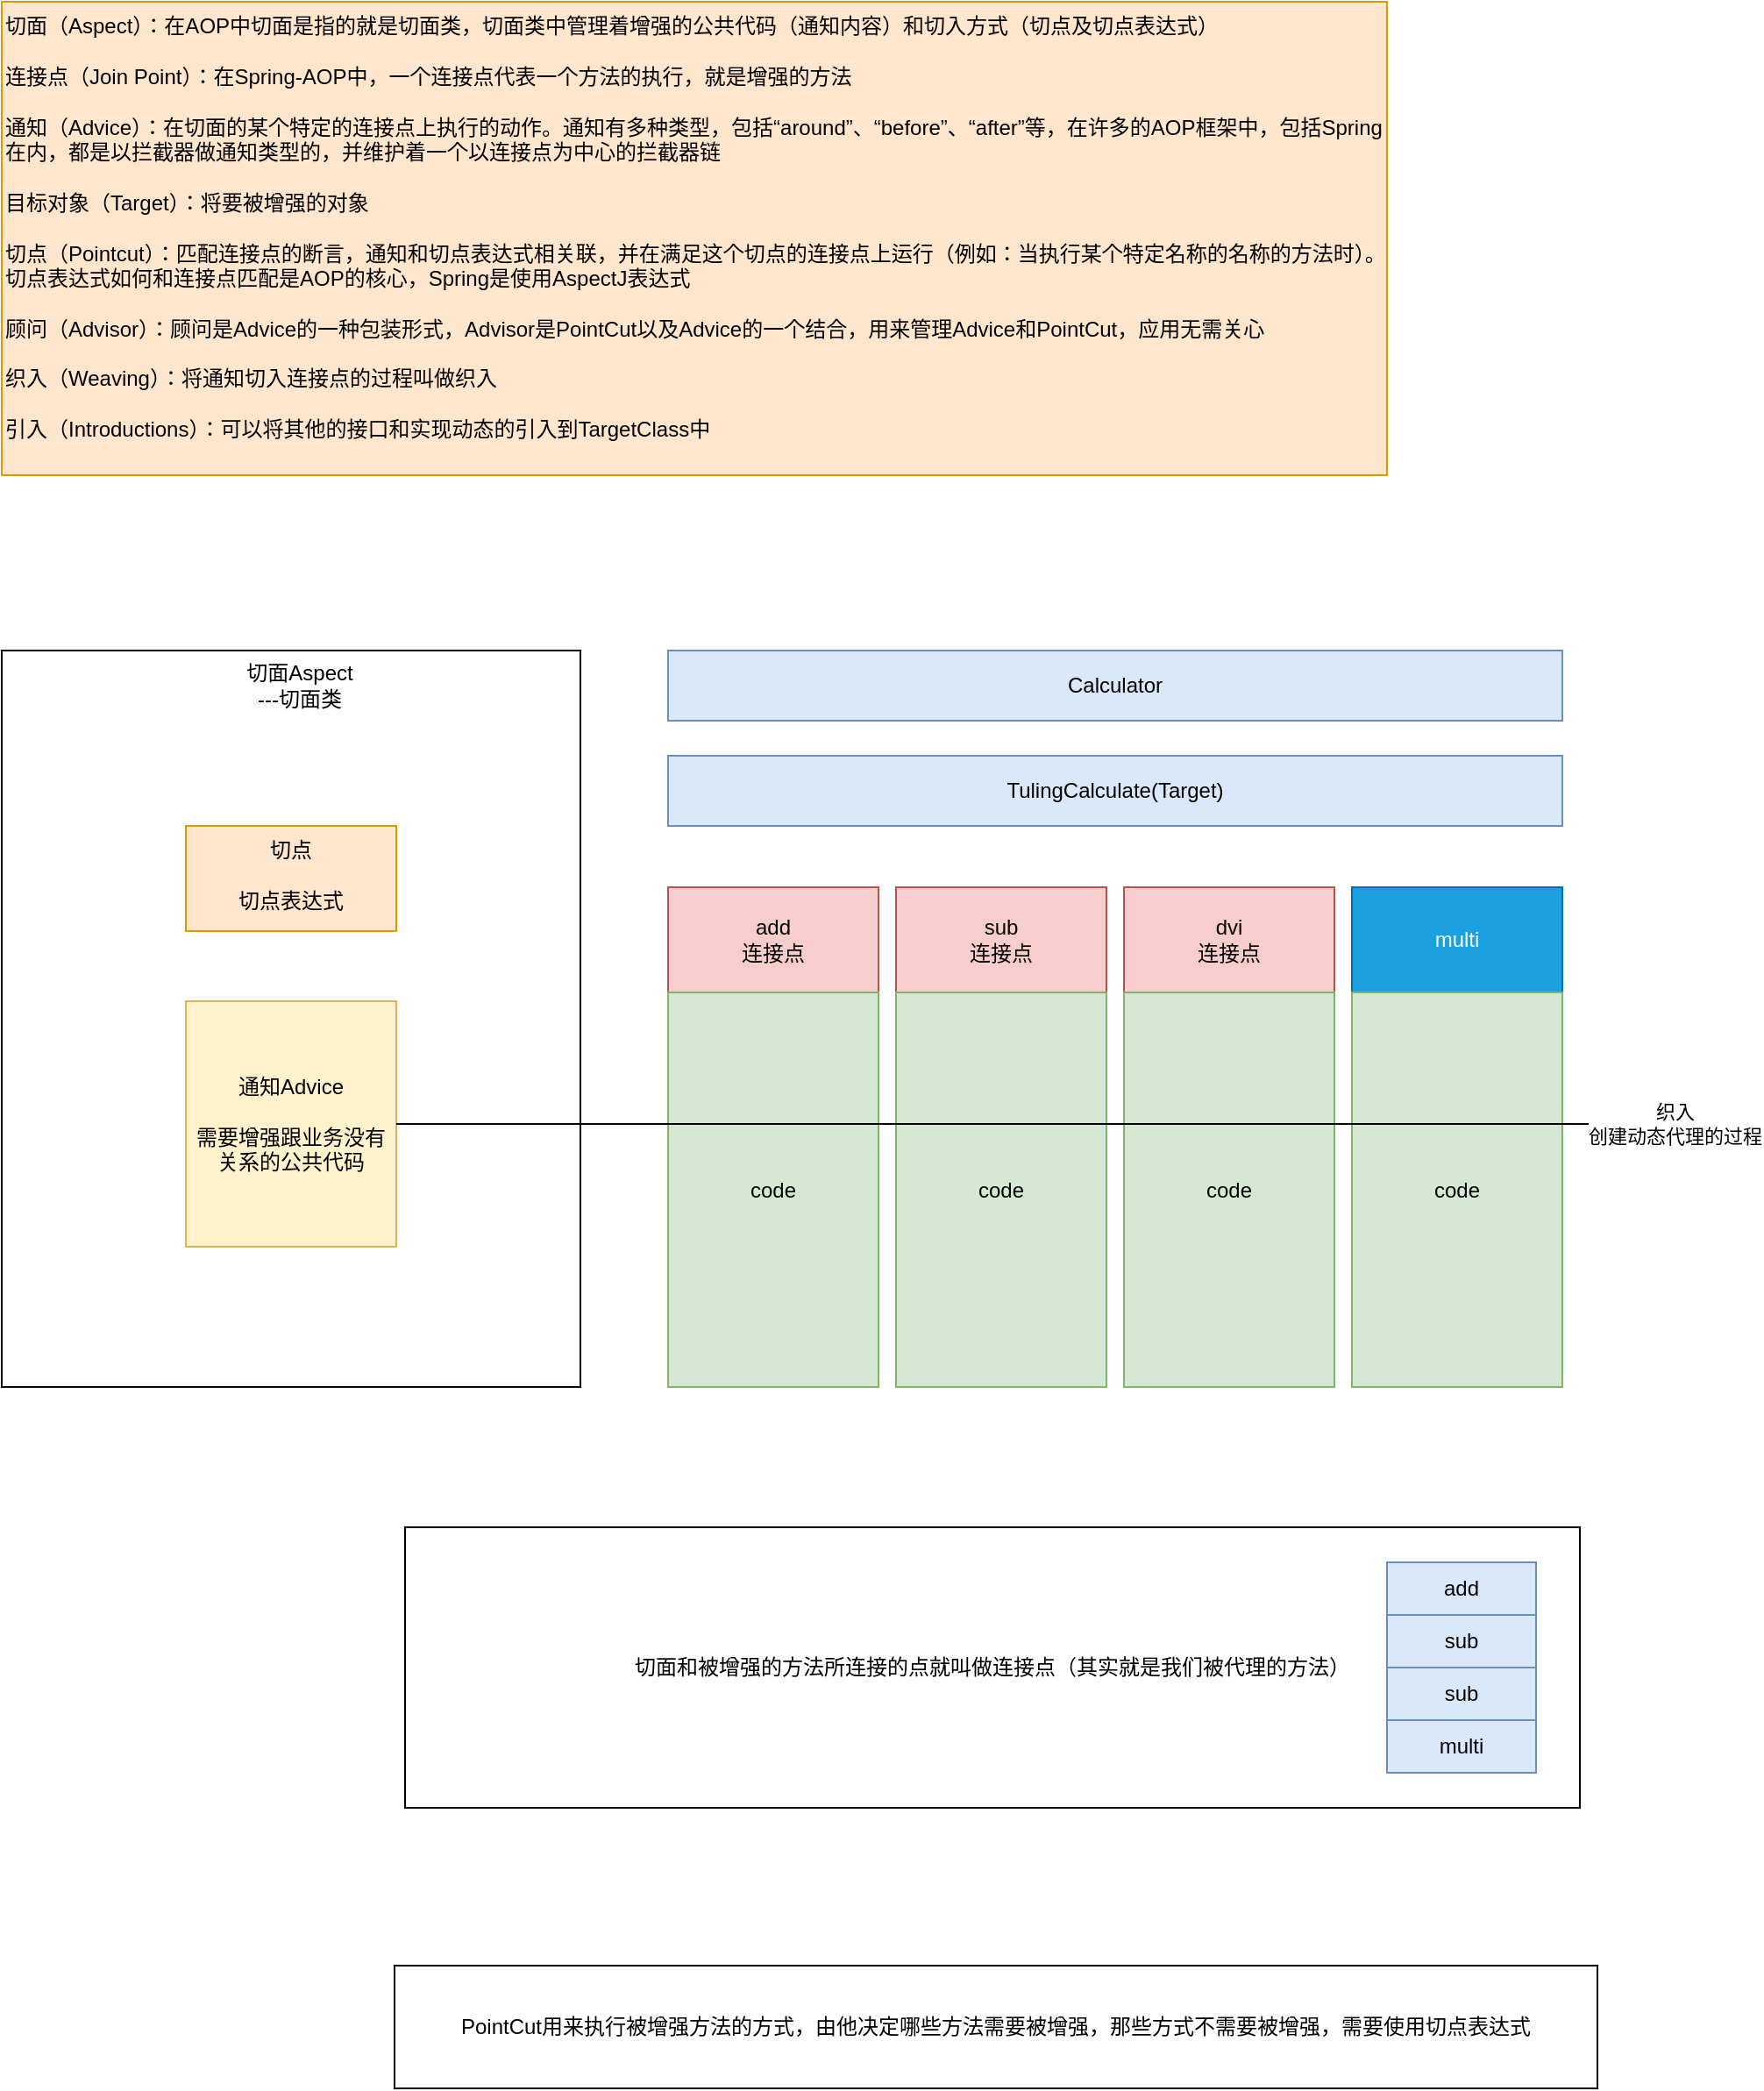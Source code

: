 <mxfile version="15.7.0" type="github">
  <diagram id="HYauXBz-CZuOpG70YTtx" name="第 1 页">
    <mxGraphModel dx="1422" dy="754" grid="1" gridSize="10" guides="1" tooltips="1" connect="1" arrows="1" fold="1" page="1" pageScale="1" pageWidth="827" pageHeight="1169" math="0" shadow="0">
      <root>
        <mxCell id="0" />
        <mxCell id="1" parent="0" />
        <mxCell id="Tc-WWwIuOlAWOgFDsJlV-4" value="" style="rounded=0;whiteSpace=wrap;html=1;align=center;verticalAlign=top;" vertex="1" parent="1">
          <mxGeometry x="130" y="450" width="330" height="420" as="geometry" />
        </mxCell>
        <mxCell id="Tc-WWwIuOlAWOgFDsJlV-1" value="切面（Aspect）：在AOP中切面是指的就是切面类，切面类中管理着增强的公共代码（通知内容）和切入方式（切点及切点表达式）&lt;br&gt;&lt;br&gt;连接点（Join Point）：在Spring-AOP中，一个连接点代表一个方法的执行，就是增强的方法&lt;br&gt;&lt;br&gt;通知（Advice）：在切面的某个特定的连接点上执行的动作。通知有多种类型，包括“around”、“before”、“after”等，在许多的AOP框架中，包括Spring在内，都是以拦截器做通知类型的，并维护着一个以连接点为中心的拦截器链&lt;br&gt;&lt;br&gt;目标对象（Target）：将要被增强的对象&lt;br&gt;&lt;br&gt;切点（Pointcut）：匹配连接点的断言，通知和切点表达式相关联，并在满足这个切点的连接点上运行（例如：当执行某个特定名称的名称的方法时）。切点表达式如何和连接点匹配是AOP的核心，Spring是使用AspectJ表达式&lt;br&gt;&lt;br&gt;顾问（Advisor）：顾问是Advice的一种包装形式，Advisor是PointCut以及Advice的一个结合，用来管理Advice和PointCut，应用无需关心&lt;br&gt;&lt;br&gt;织入（Weaving）：将通知切入连接点的过程叫做织入&lt;br&gt;&lt;br&gt;引入（Introductions）：可以将其他的接口和实现动态的引入到TargetClass中" style="text;html=1;strokeColor=#d79b00;fillColor=#ffe6cc;align=left;verticalAlign=top;whiteSpace=wrap;rounded=0;" vertex="1" parent="1">
          <mxGeometry x="130" y="80" width="790" height="270" as="geometry" />
        </mxCell>
        <mxCell id="Tc-WWwIuOlAWOgFDsJlV-2" value="切点&lt;br&gt;&lt;br&gt;切点表达式" style="rounded=0;whiteSpace=wrap;html=1;align=center;verticalAlign=top;fillColor=#ffe6cc;strokeColor=#d79b00;" vertex="1" parent="1">
          <mxGeometry x="235" y="550" width="120" height="60" as="geometry" />
        </mxCell>
        <mxCell id="Tc-WWwIuOlAWOgFDsJlV-3" value="通知Advice&lt;br&gt;&lt;br&gt;需要增强跟业务没有关系的公共代码" style="rounded=0;whiteSpace=wrap;html=1;align=center;verticalAlign=middle;fillColor=#fff2cc;strokeColor=#d6b656;" vertex="1" parent="1">
          <mxGeometry x="235" y="650" width="120" height="140" as="geometry" />
        </mxCell>
        <mxCell id="Tc-WWwIuOlAWOgFDsJlV-5" value="切面Aspect&lt;br&gt;---切面类" style="text;html=1;strokeColor=none;fillColor=none;align=center;verticalAlign=middle;whiteSpace=wrap;rounded=0;" vertex="1" parent="1">
          <mxGeometry x="245" y="450" width="110" height="40" as="geometry" />
        </mxCell>
        <mxCell id="Tc-WWwIuOlAWOgFDsJlV-6" value="Calculator" style="rounded=0;whiteSpace=wrap;html=1;align=center;verticalAlign=middle;fillColor=#dae8fc;strokeColor=#6c8ebf;" vertex="1" parent="1">
          <mxGeometry x="510" y="450" width="510" height="40" as="geometry" />
        </mxCell>
        <mxCell id="Tc-WWwIuOlAWOgFDsJlV-7" value="TulingCalculate(Target)" style="rounded=0;whiteSpace=wrap;html=1;align=center;verticalAlign=middle;fillColor=#dae8fc;strokeColor=#6c8ebf;" vertex="1" parent="1">
          <mxGeometry x="510" y="510" width="510" height="40" as="geometry" />
        </mxCell>
        <mxCell id="Tc-WWwIuOlAWOgFDsJlV-8" value="add&lt;br&gt;连接点" style="rounded=0;whiteSpace=wrap;html=1;align=center;verticalAlign=middle;fillColor=#f8cecc;strokeColor=#b85450;" vertex="1" parent="1">
          <mxGeometry x="510" y="585" width="120" height="60" as="geometry" />
        </mxCell>
        <mxCell id="Tc-WWwIuOlAWOgFDsJlV-9" value="dvi&lt;br&gt;连接点" style="rounded=0;whiteSpace=wrap;html=1;align=center;verticalAlign=middle;fillColor=#f8cecc;strokeColor=#b85450;" vertex="1" parent="1">
          <mxGeometry x="770" y="585" width="120" height="60" as="geometry" />
        </mxCell>
        <mxCell id="Tc-WWwIuOlAWOgFDsJlV-10" value="sub&lt;br&gt;连接点" style="rounded=0;whiteSpace=wrap;html=1;align=center;verticalAlign=middle;fillColor=#f8cecc;strokeColor=#b85450;" vertex="1" parent="1">
          <mxGeometry x="640" y="585" width="120" height="60" as="geometry" />
        </mxCell>
        <mxCell id="Tc-WWwIuOlAWOgFDsJlV-11" value="multi" style="rounded=0;whiteSpace=wrap;html=1;align=center;verticalAlign=middle;fillColor=#1ba1e2;fontColor=#ffffff;strokeColor=#006EAF;" vertex="1" parent="1">
          <mxGeometry x="900" y="585" width="120" height="60" as="geometry" />
        </mxCell>
        <mxCell id="Tc-WWwIuOlAWOgFDsJlV-13" value="code" style="rounded=0;whiteSpace=wrap;html=1;align=center;verticalAlign=middle;fillColor=#d5e8d4;strokeColor=#82b366;" vertex="1" parent="1">
          <mxGeometry x="510" y="645" width="120" height="225" as="geometry" />
        </mxCell>
        <mxCell id="Tc-WWwIuOlAWOgFDsJlV-14" value="code" style="rounded=0;whiteSpace=wrap;html=1;align=center;verticalAlign=middle;fillColor=#d5e8d4;strokeColor=#82b366;" vertex="1" parent="1">
          <mxGeometry x="640" y="645" width="120" height="225" as="geometry" />
        </mxCell>
        <mxCell id="Tc-WWwIuOlAWOgFDsJlV-15" value="code" style="rounded=0;whiteSpace=wrap;html=1;align=center;verticalAlign=middle;fillColor=#d5e8d4;strokeColor=#82b366;" vertex="1" parent="1">
          <mxGeometry x="770" y="645" width="120" height="225" as="geometry" />
        </mxCell>
        <mxCell id="Tc-WWwIuOlAWOgFDsJlV-16" value="code" style="rounded=0;whiteSpace=wrap;html=1;align=center;verticalAlign=middle;fillColor=#d5e8d4;strokeColor=#82b366;" vertex="1" parent="1">
          <mxGeometry x="900" y="645" width="120" height="225" as="geometry" />
        </mxCell>
        <mxCell id="Tc-WWwIuOlAWOgFDsJlV-17" value="" style="endArrow=classic;html=1;rounded=0;" edge="1" parent="1" source="Tc-WWwIuOlAWOgFDsJlV-3">
          <mxGeometry width="50" height="50" relative="1" as="geometry">
            <mxPoint x="380" y="730" as="sourcePoint" />
            <mxPoint x="1120" y="720" as="targetPoint" />
          </mxGeometry>
        </mxCell>
        <mxCell id="Tc-WWwIuOlAWOgFDsJlV-18" value="织入&lt;br&gt;创建动态代理的过程" style="edgeLabel;html=1;align=center;verticalAlign=middle;resizable=0;points=[];" vertex="1" connectable="0" parent="Tc-WWwIuOlAWOgFDsJlV-17">
          <mxGeometry x="0.906" relative="1" as="geometry">
            <mxPoint as="offset" />
          </mxGeometry>
        </mxCell>
        <mxCell id="Tc-WWwIuOlAWOgFDsJlV-19" value="切面和被增强的方法所连接的点就叫做连接点（其实就是我们被代理的方法）" style="rounded=0;whiteSpace=wrap;html=1;align=center;verticalAlign=middle;" vertex="1" parent="1">
          <mxGeometry x="360" y="950" width="670" height="160" as="geometry" />
        </mxCell>
        <mxCell id="Tc-WWwIuOlAWOgFDsJlV-20" value="add" style="rounded=0;whiteSpace=wrap;html=1;align=center;verticalAlign=middle;fillColor=#dae8fc;strokeColor=#6c8ebf;" vertex="1" parent="1">
          <mxGeometry x="920" y="970" width="85" height="30" as="geometry" />
        </mxCell>
        <mxCell id="Tc-WWwIuOlAWOgFDsJlV-21" value="sub" style="rounded=0;whiteSpace=wrap;html=1;align=center;verticalAlign=middle;fillColor=#dae8fc;strokeColor=#6c8ebf;" vertex="1" parent="1">
          <mxGeometry x="920" y="1000" width="85" height="30" as="geometry" />
        </mxCell>
        <mxCell id="Tc-WWwIuOlAWOgFDsJlV-22" value="sub" style="rounded=0;whiteSpace=wrap;html=1;align=center;verticalAlign=middle;fillColor=#dae8fc;strokeColor=#6c8ebf;" vertex="1" parent="1">
          <mxGeometry x="920" y="1030" width="85" height="30" as="geometry" />
        </mxCell>
        <mxCell id="Tc-WWwIuOlAWOgFDsJlV-23" value="multi" style="rounded=0;whiteSpace=wrap;html=1;align=center;verticalAlign=middle;fillColor=#dae8fc;strokeColor=#6c8ebf;" vertex="1" parent="1">
          <mxGeometry x="920" y="1060" width="85" height="30" as="geometry" />
        </mxCell>
        <mxCell id="Tc-WWwIuOlAWOgFDsJlV-25" value="PointCut用来执行被增强方法的方式，由他决定哪些方法需要被增强，那些方式不需要被增强，需要使用切点表达式" style="rounded=0;whiteSpace=wrap;html=1;align=center;verticalAlign=middle;" vertex="1" parent="1">
          <mxGeometry x="354" y="1200" width="686" height="70" as="geometry" />
        </mxCell>
      </root>
    </mxGraphModel>
  </diagram>
</mxfile>

